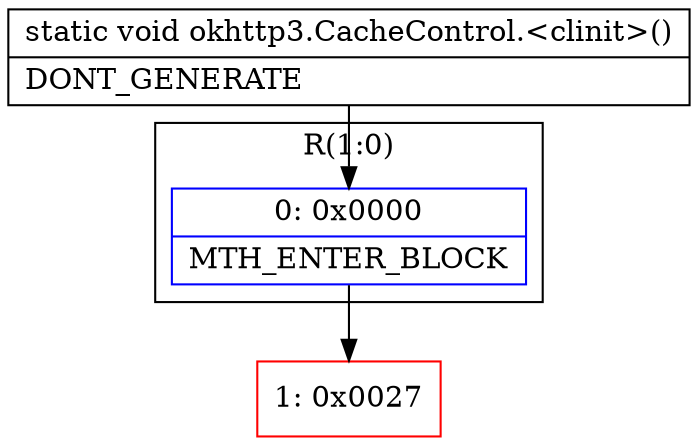 digraph "CFG forokhttp3.CacheControl.\<clinit\>()V" {
subgraph cluster_Region_1450545070 {
label = "R(1:0)";
node [shape=record,color=blue];
Node_0 [shape=record,label="{0\:\ 0x0000|MTH_ENTER_BLOCK\l}"];
}
Node_1 [shape=record,color=red,label="{1\:\ 0x0027}"];
MethodNode[shape=record,label="{static void okhttp3.CacheControl.\<clinit\>()  | DONT_GENERATE\l}"];
MethodNode -> Node_0;
Node_0 -> Node_1;
}


